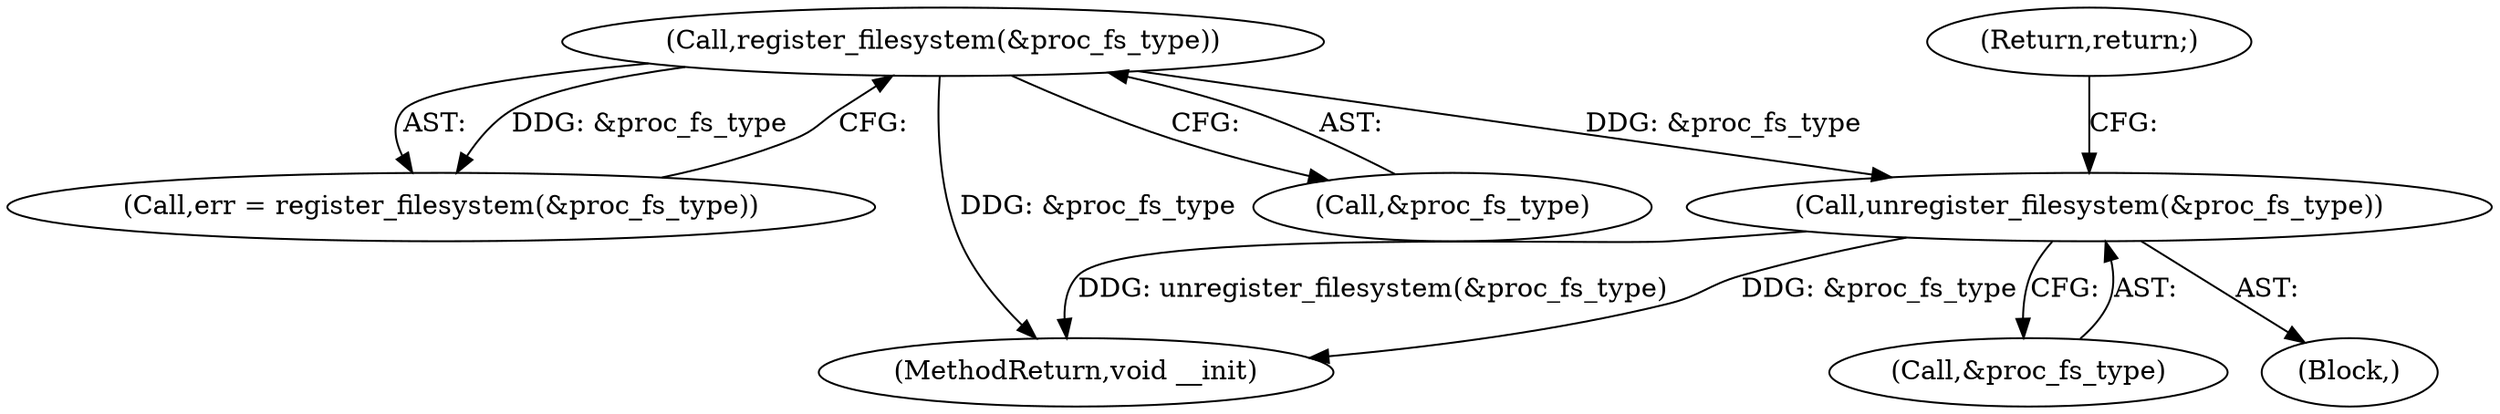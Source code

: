 digraph "0_linux_905ad269c55fc62bee3da29f7b1d1efeba8aa1e1_0@API" {
"1000123" [label="(Call,unregister_filesystem(&proc_fs_type))"];
"1000109" [label="(Call,register_filesystem(&proc_fs_type))"];
"1000107" [label="(Call,err = register_filesystem(&proc_fs_type))"];
"1000122" [label="(Block,)"];
"1000126" [label="(Return,return;)"];
"1000153" [label="(MethodReturn,void __init)"];
"1000109" [label="(Call,register_filesystem(&proc_fs_type))"];
"1000110" [label="(Call,&proc_fs_type)"];
"1000123" [label="(Call,unregister_filesystem(&proc_fs_type))"];
"1000124" [label="(Call,&proc_fs_type)"];
"1000123" -> "1000122"  [label="AST: "];
"1000123" -> "1000124"  [label="CFG: "];
"1000124" -> "1000123"  [label="AST: "];
"1000126" -> "1000123"  [label="CFG: "];
"1000123" -> "1000153"  [label="DDG: unregister_filesystem(&proc_fs_type)"];
"1000123" -> "1000153"  [label="DDG: &proc_fs_type"];
"1000109" -> "1000123"  [label="DDG: &proc_fs_type"];
"1000109" -> "1000107"  [label="AST: "];
"1000109" -> "1000110"  [label="CFG: "];
"1000110" -> "1000109"  [label="AST: "];
"1000107" -> "1000109"  [label="CFG: "];
"1000109" -> "1000153"  [label="DDG: &proc_fs_type"];
"1000109" -> "1000107"  [label="DDG: &proc_fs_type"];
}
